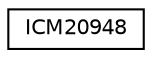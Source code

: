 digraph "Graphical Class Hierarchy"
{
  edge [fontname="Helvetica",fontsize="10",labelfontname="Helvetica",labelfontsize="10"];
  node [fontname="Helvetica",fontsize="10",shape=record];
  rankdir="LR";
  Node0 [label="ICM20948",height=0.2,width=0.4,color="black", fillcolor="white", style="filled",URL="$class_i_c_m20948.html"];
}
